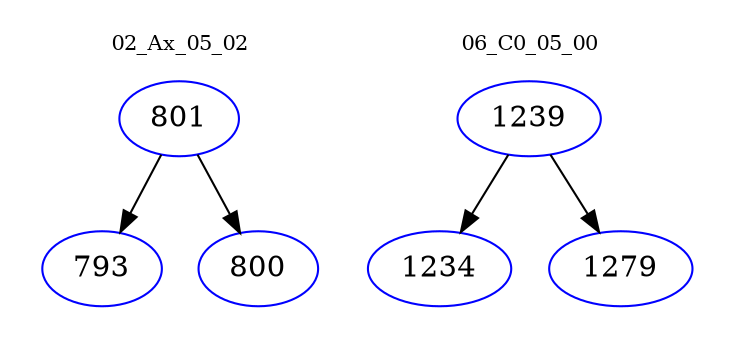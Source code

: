 digraph{
subgraph cluster_0 {
color = white
label = "02_Ax_05_02";
fontsize=10;
T0_801 [label="801", color="blue"]
T0_801 -> T0_793 [color="black"]
T0_793 [label="793", color="blue"]
T0_801 -> T0_800 [color="black"]
T0_800 [label="800", color="blue"]
}
subgraph cluster_1 {
color = white
label = "06_C0_05_00";
fontsize=10;
T1_1239 [label="1239", color="blue"]
T1_1239 -> T1_1234 [color="black"]
T1_1234 [label="1234", color="blue"]
T1_1239 -> T1_1279 [color="black"]
T1_1279 [label="1279", color="blue"]
}
}
